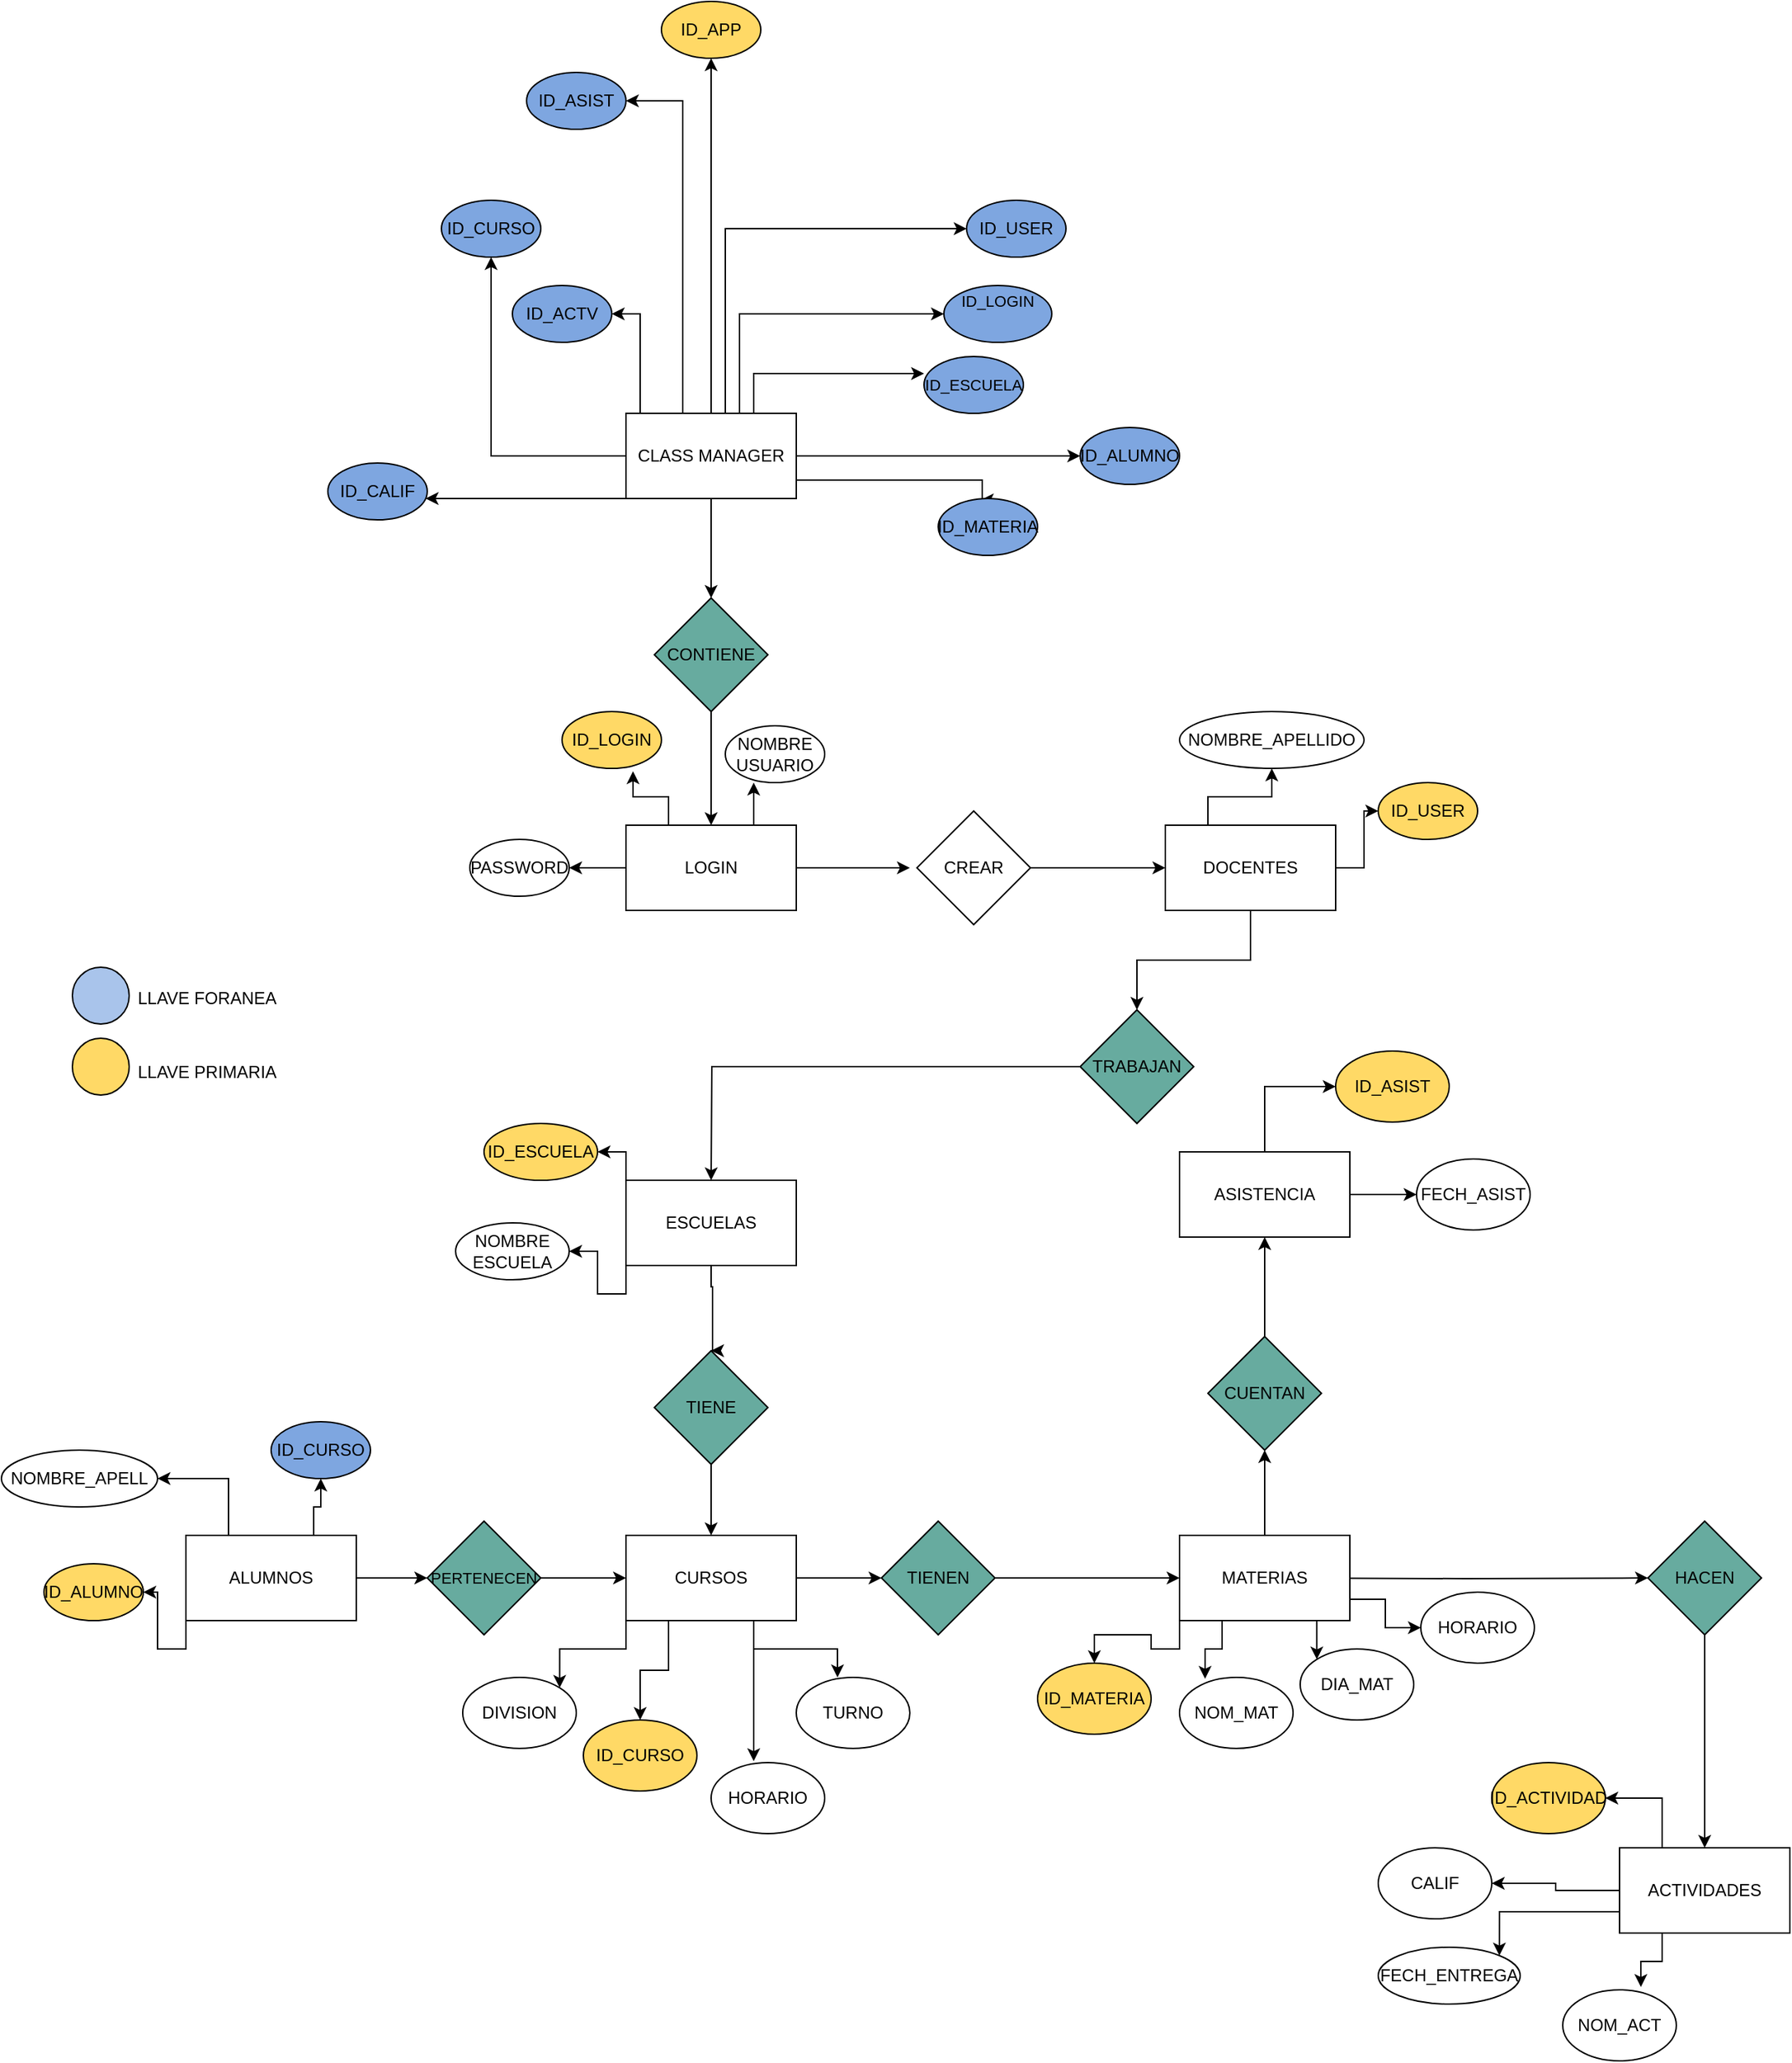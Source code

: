 <mxfile version="21.3.6" type="device" pages="2">
  <diagram id="C5RBs43oDa-KdzZeNtuy" name="Page-1">
    <mxGraphModel dx="2261" dy="704" grid="1" gridSize="10" guides="1" tooltips="1" connect="1" arrows="1" fold="1" page="1" pageScale="1" pageWidth="827" pageHeight="1169" math="0" shadow="0">
      <root>
        <mxCell id="WIyWlLk6GJQsqaUBKTNV-0" />
        <mxCell id="WIyWlLk6GJQsqaUBKTNV-1" parent="WIyWlLk6GJQsqaUBKTNV-0" />
        <mxCell id="y0eH7fsDz-ZYW2-2zwgD-8" style="edgeStyle=orthogonalEdgeStyle;rounded=0;orthogonalLoop=1;jettySize=auto;html=1;exitX=0.5;exitY=0;exitDx=0;exitDy=0;" parent="WIyWlLk6GJQsqaUBKTNV-1" source="y0eH7fsDz-ZYW2-2zwgD-0" target="y0eH7fsDz-ZYW2-2zwgD-5" edge="1">
          <mxGeometry relative="1" as="geometry" />
        </mxCell>
        <mxCell id="y0eH7fsDz-ZYW2-2zwgD-9" style="edgeStyle=orthogonalEdgeStyle;rounded=0;orthogonalLoop=1;jettySize=auto;html=1;exitX=0.75;exitY=0;exitDx=0;exitDy=0;entryX=0;entryY=0.3;entryDx=0;entryDy=0;entryPerimeter=0;" parent="WIyWlLk6GJQsqaUBKTNV-1" source="y0eH7fsDz-ZYW2-2zwgD-0" target="y0eH7fsDz-ZYW2-2zwgD-6" edge="1">
          <mxGeometry relative="1" as="geometry">
            <Array as="points">
              <mxPoint x="280" y="522" />
            </Array>
          </mxGeometry>
        </mxCell>
        <mxCell id="y0eH7fsDz-ZYW2-2zwgD-10" style="edgeStyle=orthogonalEdgeStyle;rounded=0;orthogonalLoop=1;jettySize=auto;html=1;exitX=0.75;exitY=0;exitDx=0;exitDy=0;entryX=0;entryY=0.5;entryDx=0;entryDy=0;" parent="WIyWlLk6GJQsqaUBKTNV-1" source="y0eH7fsDz-ZYW2-2zwgD-0" target="y0eH7fsDz-ZYW2-2zwgD-7" edge="1">
          <mxGeometry relative="1" as="geometry">
            <Array as="points">
              <mxPoint x="270" y="550" />
              <mxPoint x="270" y="480" />
            </Array>
          </mxGeometry>
        </mxCell>
        <mxCell id="y0eH7fsDz-ZYW2-2zwgD-11" style="edgeStyle=orthogonalEdgeStyle;rounded=0;orthogonalLoop=1;jettySize=auto;html=1;exitX=0.75;exitY=0;exitDx=0;exitDy=0;entryX=0;entryY=0.5;entryDx=0;entryDy=0;" parent="WIyWlLk6GJQsqaUBKTNV-1" source="y0eH7fsDz-ZYW2-2zwgD-0" target="y0eH7fsDz-ZYW2-2zwgD-3" edge="1">
          <mxGeometry relative="1" as="geometry">
            <Array as="points">
              <mxPoint x="260" y="550" />
              <mxPoint x="260" y="420" />
            </Array>
          </mxGeometry>
        </mxCell>
        <mxCell id="y0eH7fsDz-ZYW2-2zwgD-13" style="edgeStyle=orthogonalEdgeStyle;rounded=0;orthogonalLoop=1;jettySize=auto;html=1;exitX=0.25;exitY=0;exitDx=0;exitDy=0;entryX=1;entryY=0.5;entryDx=0;entryDy=0;" parent="WIyWlLk6GJQsqaUBKTNV-1" source="y0eH7fsDz-ZYW2-2zwgD-0" target="y0eH7fsDz-ZYW2-2zwgD-2" edge="1">
          <mxGeometry relative="1" as="geometry">
            <Array as="points">
              <mxPoint x="200" y="550" />
              <mxPoint x="200" y="480" />
            </Array>
          </mxGeometry>
        </mxCell>
        <mxCell id="y0eH7fsDz-ZYW2-2zwgD-16" style="edgeStyle=orthogonalEdgeStyle;rounded=0;orthogonalLoop=1;jettySize=auto;html=1;exitX=0;exitY=0.5;exitDx=0;exitDy=0;" parent="WIyWlLk6GJQsqaUBKTNV-1" source="y0eH7fsDz-ZYW2-2zwgD-0" target="y0eH7fsDz-ZYW2-2zwgD-4" edge="1">
          <mxGeometry relative="1" as="geometry" />
        </mxCell>
        <mxCell id="y0eH7fsDz-ZYW2-2zwgD-20" style="edgeStyle=orthogonalEdgeStyle;rounded=0;orthogonalLoop=1;jettySize=auto;html=1;exitX=1;exitY=0.5;exitDx=0;exitDy=0;entryX=0;entryY=0.5;entryDx=0;entryDy=0;" parent="WIyWlLk6GJQsqaUBKTNV-1" source="y0eH7fsDz-ZYW2-2zwgD-0" target="y0eH7fsDz-ZYW2-2zwgD-18" edge="1">
          <mxGeometry relative="1" as="geometry" />
        </mxCell>
        <mxCell id="y0eH7fsDz-ZYW2-2zwgD-23" style="edgeStyle=orthogonalEdgeStyle;rounded=0;orthogonalLoop=1;jettySize=auto;html=1;exitX=0;exitY=0.75;exitDx=0;exitDy=0;" parent="WIyWlLk6GJQsqaUBKTNV-1" source="y0eH7fsDz-ZYW2-2zwgD-0" target="y0eH7fsDz-ZYW2-2zwgD-17" edge="1">
          <mxGeometry relative="1" as="geometry">
            <Array as="points">
              <mxPoint x="190" y="610" />
            </Array>
          </mxGeometry>
        </mxCell>
        <mxCell id="y0eH7fsDz-ZYW2-2zwgD-25" style="edgeStyle=orthogonalEdgeStyle;rounded=0;orthogonalLoop=1;jettySize=auto;html=1;exitX=1;exitY=0.75;exitDx=0;exitDy=0;entryX=0;entryY=0.5;entryDx=0;entryDy=0;" parent="WIyWlLk6GJQsqaUBKTNV-1" edge="1">
          <mxGeometry relative="1" as="geometry">
            <mxPoint x="310" y="596" as="sourcePoint" />
            <mxPoint x="440" y="611" as="targetPoint" />
            <Array as="points">
              <mxPoint x="310" y="597" />
              <mxPoint x="441" y="597" />
            </Array>
          </mxGeometry>
        </mxCell>
        <mxCell id="y0eH7fsDz-ZYW2-2zwgD-27" style="edgeStyle=orthogonalEdgeStyle;rounded=0;orthogonalLoop=1;jettySize=auto;html=1;exitX=0.25;exitY=0;exitDx=0;exitDy=0;entryX=1;entryY=0.5;entryDx=0;entryDy=0;" parent="WIyWlLk6GJQsqaUBKTNV-1" source="y0eH7fsDz-ZYW2-2zwgD-0" target="y0eH7fsDz-ZYW2-2zwgD-1" edge="1">
          <mxGeometry relative="1" as="geometry">
            <Array as="points">
              <mxPoint x="230" y="550" />
              <mxPoint x="230" y="330" />
            </Array>
          </mxGeometry>
        </mxCell>
        <mxCell id="y0eH7fsDz-ZYW2-2zwgD-29" style="edgeStyle=orthogonalEdgeStyle;rounded=0;orthogonalLoop=1;jettySize=auto;html=1;" parent="WIyWlLk6GJQsqaUBKTNV-1" source="y0eH7fsDz-ZYW2-2zwgD-0" target="y0eH7fsDz-ZYW2-2zwgD-28" edge="1">
          <mxGeometry relative="1" as="geometry" />
        </mxCell>
        <mxCell id="y0eH7fsDz-ZYW2-2zwgD-0" value="CLASS MANAGER" style="rounded=0;whiteSpace=wrap;html=1;" parent="WIyWlLk6GJQsqaUBKTNV-1" vertex="1">
          <mxGeometry x="190" y="550" width="120" height="60" as="geometry" />
        </mxCell>
        <mxCell id="y0eH7fsDz-ZYW2-2zwgD-1" value="ID_ASIST" style="ellipse;whiteSpace=wrap;html=1;fillColor=#7EA6E0;" parent="WIyWlLk6GJQsqaUBKTNV-1" vertex="1">
          <mxGeometry x="120" y="310" width="70" height="40" as="geometry" />
        </mxCell>
        <mxCell id="y0eH7fsDz-ZYW2-2zwgD-2" value="ID_ACTV" style="ellipse;whiteSpace=wrap;html=1;fillColor=#7EA6E0;" parent="WIyWlLk6GJQsqaUBKTNV-1" vertex="1">
          <mxGeometry x="110" y="460" width="70" height="40" as="geometry" />
        </mxCell>
        <mxCell id="y0eH7fsDz-ZYW2-2zwgD-3" value="ID_USER" style="ellipse;whiteSpace=wrap;html=1;fillColor=#7EA6E0;" parent="WIyWlLk6GJQsqaUBKTNV-1" vertex="1">
          <mxGeometry x="430" y="400" width="70" height="40" as="geometry" />
        </mxCell>
        <mxCell id="y0eH7fsDz-ZYW2-2zwgD-4" value="ID_CURSO" style="ellipse;whiteSpace=wrap;html=1;fillColor=#7EA6E0;" parent="WIyWlLk6GJQsqaUBKTNV-1" vertex="1">
          <mxGeometry x="60" y="400" width="70" height="40" as="geometry" />
        </mxCell>
        <mxCell id="y0eH7fsDz-ZYW2-2zwgD-5" value="ID_APP" style="ellipse;whiteSpace=wrap;html=1;fillColor=#FFD966;" parent="WIyWlLk6GJQsqaUBKTNV-1" vertex="1">
          <mxGeometry x="215" y="260" width="70" height="40" as="geometry" />
        </mxCell>
        <mxCell id="y0eH7fsDz-ZYW2-2zwgD-6" value="&lt;font style=&quot;font-size: 11px;&quot;&gt;ID_ESCUELA&lt;/font&gt;" style="ellipse;whiteSpace=wrap;html=1;fillColor=#7EA6E0;" parent="WIyWlLk6GJQsqaUBKTNV-1" vertex="1">
          <mxGeometry x="400" y="510" width="70" height="40" as="geometry" />
        </mxCell>
        <mxCell id="y0eH7fsDz-ZYW2-2zwgD-7" value="&lt;div&gt;&lt;font style=&quot;font-size: 11px;&quot;&gt;ID_LOGIN&lt;/font&gt;&lt;/div&gt;&lt;div&gt;&lt;font size=&quot;3&quot;&gt;&lt;br&gt;&lt;/font&gt;&lt;/div&gt;" style="ellipse;whiteSpace=wrap;html=1;fillColor=#7EA6E0;" parent="WIyWlLk6GJQsqaUBKTNV-1" vertex="1">
          <mxGeometry x="414" y="460" width="76" height="40" as="geometry" />
        </mxCell>
        <mxCell id="y0eH7fsDz-ZYW2-2zwgD-17" value="ID_CALIF" style="ellipse;whiteSpace=wrap;html=1;fillColor=#7EA6E0;" parent="WIyWlLk6GJQsqaUBKTNV-1" vertex="1">
          <mxGeometry x="-20" y="585" width="70" height="40" as="geometry" />
        </mxCell>
        <mxCell id="y0eH7fsDz-ZYW2-2zwgD-18" value="ID_ALUMNO" style="ellipse;whiteSpace=wrap;html=1;fillColor=#7EA6E0;" parent="WIyWlLk6GJQsqaUBKTNV-1" vertex="1">
          <mxGeometry x="510" y="560" width="70" height="40" as="geometry" />
        </mxCell>
        <mxCell id="y0eH7fsDz-ZYW2-2zwgD-19" value="ID_MATERIA" style="ellipse;whiteSpace=wrap;html=1;fillColor=#7EA6E0;" parent="WIyWlLk6GJQsqaUBKTNV-1" vertex="1">
          <mxGeometry x="410" y="610" width="70" height="40" as="geometry" />
        </mxCell>
        <mxCell id="y0eH7fsDz-ZYW2-2zwgD-30" style="edgeStyle=orthogonalEdgeStyle;rounded=0;orthogonalLoop=1;jettySize=auto;html=1;" parent="WIyWlLk6GJQsqaUBKTNV-1" source="y0eH7fsDz-ZYW2-2zwgD-28" edge="1">
          <mxGeometry relative="1" as="geometry">
            <mxPoint x="250" y="840" as="targetPoint" />
          </mxGeometry>
        </mxCell>
        <mxCell id="y0eH7fsDz-ZYW2-2zwgD-28" value="CONTIENE" style="rhombus;whiteSpace=wrap;html=1;fillColor=#67AB9F;" parent="WIyWlLk6GJQsqaUBKTNV-1" vertex="1">
          <mxGeometry x="210" y="680" width="80" height="80" as="geometry" />
        </mxCell>
        <mxCell id="y0eH7fsDz-ZYW2-2zwgD-35" style="edgeStyle=orthogonalEdgeStyle;rounded=0;orthogonalLoop=1;jettySize=auto;html=1;exitX=0;exitY=0.5;exitDx=0;exitDy=0;entryX=1;entryY=0.5;entryDx=0;entryDy=0;" parent="WIyWlLk6GJQsqaUBKTNV-1" source="y0eH7fsDz-ZYW2-2zwgD-31" target="y0eH7fsDz-ZYW2-2zwgD-32" edge="1">
          <mxGeometry relative="1" as="geometry" />
        </mxCell>
        <mxCell id="y0eH7fsDz-ZYW2-2zwgD-37" style="edgeStyle=orthogonalEdgeStyle;rounded=0;orthogonalLoop=1;jettySize=auto;html=1;exitX=0.25;exitY=0;exitDx=0;exitDy=0;entryX=0.714;entryY=1.05;entryDx=0;entryDy=0;entryPerimeter=0;" parent="WIyWlLk6GJQsqaUBKTNV-1" source="y0eH7fsDz-ZYW2-2zwgD-31" target="y0eH7fsDz-ZYW2-2zwgD-33" edge="1">
          <mxGeometry relative="1" as="geometry" />
        </mxCell>
        <mxCell id="y0eH7fsDz-ZYW2-2zwgD-39" style="edgeStyle=orthogonalEdgeStyle;rounded=0;orthogonalLoop=1;jettySize=auto;html=1;exitX=0.75;exitY=0;exitDx=0;exitDy=0;" parent="WIyWlLk6GJQsqaUBKTNV-1" source="y0eH7fsDz-ZYW2-2zwgD-31" edge="1">
          <mxGeometry relative="1" as="geometry">
            <mxPoint x="280" y="810" as="targetPoint" />
          </mxGeometry>
        </mxCell>
        <mxCell id="L2eI6ngjhROVxC0Nq5Qi-0" style="edgeStyle=orthogonalEdgeStyle;rounded=0;orthogonalLoop=1;jettySize=auto;html=1;" parent="WIyWlLk6GJQsqaUBKTNV-1" source="y0eH7fsDz-ZYW2-2zwgD-31" edge="1">
          <mxGeometry relative="1" as="geometry">
            <mxPoint x="390" y="870" as="targetPoint" />
          </mxGeometry>
        </mxCell>
        <mxCell id="y0eH7fsDz-ZYW2-2zwgD-31" value="LOGIN" style="rounded=0;whiteSpace=wrap;html=1;" parent="WIyWlLk6GJQsqaUBKTNV-1" vertex="1">
          <mxGeometry x="190" y="840" width="120" height="60" as="geometry" />
        </mxCell>
        <mxCell id="y0eH7fsDz-ZYW2-2zwgD-32" value="PASSWORD" style="ellipse;whiteSpace=wrap;html=1;" parent="WIyWlLk6GJQsqaUBKTNV-1" vertex="1">
          <mxGeometry x="80" y="850" width="70" height="40" as="geometry" />
        </mxCell>
        <mxCell id="y0eH7fsDz-ZYW2-2zwgD-33" value="ID_LOGIN" style="ellipse;whiteSpace=wrap;html=1;fillColor=#FFD966;" parent="WIyWlLk6GJQsqaUBKTNV-1" vertex="1">
          <mxGeometry x="145" y="760" width="70" height="40" as="geometry" />
        </mxCell>
        <mxCell id="y0eH7fsDz-ZYW2-2zwgD-34" value="NOMBRE USUARIO" style="ellipse;whiteSpace=wrap;html=1;" parent="WIyWlLk6GJQsqaUBKTNV-1" vertex="1">
          <mxGeometry x="260" y="770" width="70" height="40" as="geometry" />
        </mxCell>
        <mxCell id="y0eH7fsDz-ZYW2-2zwgD-42" style="edgeStyle=orthogonalEdgeStyle;rounded=0;orthogonalLoop=1;jettySize=auto;html=1;" parent="WIyWlLk6GJQsqaUBKTNV-1" source="y0eH7fsDz-ZYW2-2zwgD-41" edge="1">
          <mxGeometry relative="1" as="geometry">
            <mxPoint x="250" y="1090" as="targetPoint" />
          </mxGeometry>
        </mxCell>
        <mxCell id="y0eH7fsDz-ZYW2-2zwgD-41" value="TRABAJAN" style="rhombus;whiteSpace=wrap;html=1;fillColor=#67AB9F;" parent="WIyWlLk6GJQsqaUBKTNV-1" vertex="1">
          <mxGeometry x="510" y="970" width="80" height="80" as="geometry" />
        </mxCell>
        <mxCell id="y0eH7fsDz-ZYW2-2zwgD-44" style="edgeStyle=orthogonalEdgeStyle;rounded=0;orthogonalLoop=1;jettySize=auto;html=1;" parent="WIyWlLk6GJQsqaUBKTNV-1" source="y0eH7fsDz-ZYW2-2zwgD-43" edge="1">
          <mxGeometry relative="1" as="geometry">
            <mxPoint x="250" y="1210" as="targetPoint" />
            <Array as="points">
              <mxPoint x="250" y="1165" />
              <mxPoint x="251" y="1165" />
            </Array>
          </mxGeometry>
        </mxCell>
        <mxCell id="L2eI6ngjhROVxC0Nq5Qi-16" style="edgeStyle=orthogonalEdgeStyle;rounded=0;orthogonalLoop=1;jettySize=auto;html=1;exitX=0;exitY=0;exitDx=0;exitDy=0;" parent="WIyWlLk6GJQsqaUBKTNV-1" source="y0eH7fsDz-ZYW2-2zwgD-43" target="L2eI6ngjhROVxC0Nq5Qi-13" edge="1">
          <mxGeometry relative="1" as="geometry" />
        </mxCell>
        <mxCell id="L2eI6ngjhROVxC0Nq5Qi-17" style="edgeStyle=orthogonalEdgeStyle;rounded=0;orthogonalLoop=1;jettySize=auto;html=1;exitX=0;exitY=1;exitDx=0;exitDy=0;" parent="WIyWlLk6GJQsqaUBKTNV-1" source="y0eH7fsDz-ZYW2-2zwgD-43" target="L2eI6ngjhROVxC0Nq5Qi-12" edge="1">
          <mxGeometry relative="1" as="geometry" />
        </mxCell>
        <mxCell id="y0eH7fsDz-ZYW2-2zwgD-43" value="ESCUELAS" style="rounded=0;whiteSpace=wrap;html=1;" parent="WIyWlLk6GJQsqaUBKTNV-1" vertex="1">
          <mxGeometry x="190" y="1090" width="120" height="60" as="geometry" />
        </mxCell>
        <mxCell id="y0eH7fsDz-ZYW2-2zwgD-47" style="edgeStyle=orthogonalEdgeStyle;rounded=0;orthogonalLoop=1;jettySize=auto;html=1;" parent="WIyWlLk6GJQsqaUBKTNV-1" source="y0eH7fsDz-ZYW2-2zwgD-45" edge="1">
          <mxGeometry relative="1" as="geometry">
            <mxPoint x="250" y="1340" as="targetPoint" />
          </mxGeometry>
        </mxCell>
        <mxCell id="y0eH7fsDz-ZYW2-2zwgD-45" value="TIENE" style="rhombus;whiteSpace=wrap;html=1;fillColor=#67AB9F;" parent="WIyWlLk6GJQsqaUBKTNV-1" vertex="1">
          <mxGeometry x="210" y="1210" width="80" height="80" as="geometry" />
        </mxCell>
        <mxCell id="y0eH7fsDz-ZYW2-2zwgD-54" style="edgeStyle=orthogonalEdgeStyle;rounded=0;orthogonalLoop=1;jettySize=auto;html=1;" parent="WIyWlLk6GJQsqaUBKTNV-1" source="y0eH7fsDz-ZYW2-2zwgD-48" edge="1">
          <mxGeometry relative="1" as="geometry">
            <mxPoint x="370" y="1370" as="targetPoint" />
          </mxGeometry>
        </mxCell>
        <mxCell id="nPx2bk-qNklHIH1KgMNL-8" style="edgeStyle=orthogonalEdgeStyle;rounded=0;orthogonalLoop=1;jettySize=auto;html=1;exitX=0.25;exitY=1;exitDx=0;exitDy=0;entryX=0.5;entryY=0;entryDx=0;entryDy=0;" edge="1" parent="WIyWlLk6GJQsqaUBKTNV-1" source="y0eH7fsDz-ZYW2-2zwgD-48" target="nPx2bk-qNklHIH1KgMNL-7">
          <mxGeometry relative="1" as="geometry" />
        </mxCell>
        <mxCell id="nPx2bk-qNklHIH1KgMNL-9" style="edgeStyle=orthogonalEdgeStyle;rounded=0;orthogonalLoop=1;jettySize=auto;html=1;exitX=0;exitY=1;exitDx=0;exitDy=0;entryX=1;entryY=0;entryDx=0;entryDy=0;" edge="1" parent="WIyWlLk6GJQsqaUBKTNV-1" source="y0eH7fsDz-ZYW2-2zwgD-48" target="nPx2bk-qNklHIH1KgMNL-5">
          <mxGeometry relative="1" as="geometry" />
        </mxCell>
        <mxCell id="nPx2bk-qNklHIH1KgMNL-10" style="edgeStyle=orthogonalEdgeStyle;rounded=0;orthogonalLoop=1;jettySize=auto;html=1;exitX=0.75;exitY=1;exitDx=0;exitDy=0;entryX=0.363;entryY=0;entryDx=0;entryDy=0;entryPerimeter=0;" edge="1" parent="WIyWlLk6GJQsqaUBKTNV-1" source="y0eH7fsDz-ZYW2-2zwgD-48" target="nPx2bk-qNklHIH1KgMNL-6">
          <mxGeometry relative="1" as="geometry" />
        </mxCell>
        <mxCell id="nPx2bk-qNklHIH1KgMNL-11" style="edgeStyle=orthogonalEdgeStyle;rounded=0;orthogonalLoop=1;jettySize=auto;html=1;exitX=0.75;exitY=1;exitDx=0;exitDy=0;entryX=0.375;entryY=-0.02;entryDx=0;entryDy=0;entryPerimeter=0;" edge="1" parent="WIyWlLk6GJQsqaUBKTNV-1" source="y0eH7fsDz-ZYW2-2zwgD-48" target="nPx2bk-qNklHIH1KgMNL-3">
          <mxGeometry relative="1" as="geometry" />
        </mxCell>
        <mxCell id="y0eH7fsDz-ZYW2-2zwgD-48" value="CURSOS " style="rounded=0;whiteSpace=wrap;html=1;" parent="WIyWlLk6GJQsqaUBKTNV-1" vertex="1">
          <mxGeometry x="190" y="1340" width="120" height="60" as="geometry" />
        </mxCell>
        <mxCell id="y0eH7fsDz-ZYW2-2zwgD-52" style="edgeStyle=orthogonalEdgeStyle;rounded=0;orthogonalLoop=1;jettySize=auto;html=1;exitX=1;exitY=0.5;exitDx=0;exitDy=0;entryX=0;entryY=0.5;entryDx=0;entryDy=0;" parent="WIyWlLk6GJQsqaUBKTNV-1" source="y0eH7fsDz-ZYW2-2zwgD-50" target="y0eH7fsDz-ZYW2-2zwgD-51" edge="1">
          <mxGeometry relative="1" as="geometry" />
        </mxCell>
        <mxCell id="L2eI6ngjhROVxC0Nq5Qi-25" style="edgeStyle=orthogonalEdgeStyle;rounded=0;orthogonalLoop=1;jettySize=auto;html=1;exitX=0;exitY=1;exitDx=0;exitDy=0;" parent="WIyWlLk6GJQsqaUBKTNV-1" source="y0eH7fsDz-ZYW2-2zwgD-50" target="L2eI6ngjhROVxC0Nq5Qi-18" edge="1">
          <mxGeometry relative="1" as="geometry" />
        </mxCell>
        <mxCell id="L2eI6ngjhROVxC0Nq5Qi-26" style="edgeStyle=orthogonalEdgeStyle;rounded=0;orthogonalLoop=1;jettySize=auto;html=1;exitX=0.25;exitY=0;exitDx=0;exitDy=0;entryX=1;entryY=0.5;entryDx=0;entryDy=0;" parent="WIyWlLk6GJQsqaUBKTNV-1" source="y0eH7fsDz-ZYW2-2zwgD-50" target="L2eI6ngjhROVxC0Nq5Qi-20" edge="1">
          <mxGeometry relative="1" as="geometry" />
        </mxCell>
        <mxCell id="L2eI6ngjhROVxC0Nq5Qi-28" style="edgeStyle=orthogonalEdgeStyle;rounded=0;orthogonalLoop=1;jettySize=auto;html=1;exitX=0.75;exitY=0;exitDx=0;exitDy=0;entryX=0.5;entryY=1;entryDx=0;entryDy=0;" parent="WIyWlLk6GJQsqaUBKTNV-1" source="y0eH7fsDz-ZYW2-2zwgD-50" target="L2eI6ngjhROVxC0Nq5Qi-19" edge="1">
          <mxGeometry relative="1" as="geometry" />
        </mxCell>
        <mxCell id="y0eH7fsDz-ZYW2-2zwgD-50" value="ALUMNOS " style="rounded=0;whiteSpace=wrap;html=1;" parent="WIyWlLk6GJQsqaUBKTNV-1" vertex="1">
          <mxGeometry x="-120" y="1340" width="120" height="60" as="geometry" />
        </mxCell>
        <mxCell id="y0eH7fsDz-ZYW2-2zwgD-53" style="edgeStyle=orthogonalEdgeStyle;rounded=0;orthogonalLoop=1;jettySize=auto;html=1;exitX=1;exitY=0.5;exitDx=0;exitDy=0;entryX=0;entryY=0.5;entryDx=0;entryDy=0;" parent="WIyWlLk6GJQsqaUBKTNV-1" source="y0eH7fsDz-ZYW2-2zwgD-51" target="y0eH7fsDz-ZYW2-2zwgD-48" edge="1">
          <mxGeometry relative="1" as="geometry" />
        </mxCell>
        <mxCell id="y0eH7fsDz-ZYW2-2zwgD-51" value="&lt;font style=&quot;font-size: 11px;&quot;&gt;PERTENECEN&lt;/font&gt;" style="rhombus;whiteSpace=wrap;html=1;fillColor=#67AB9F;" parent="WIyWlLk6GJQsqaUBKTNV-1" vertex="1">
          <mxGeometry x="50" y="1330" width="80" height="80" as="geometry" />
        </mxCell>
        <mxCell id="y0eH7fsDz-ZYW2-2zwgD-57" style="edgeStyle=orthogonalEdgeStyle;rounded=0;orthogonalLoop=1;jettySize=auto;html=1;" parent="WIyWlLk6GJQsqaUBKTNV-1" source="y0eH7fsDz-ZYW2-2zwgD-55" target="y0eH7fsDz-ZYW2-2zwgD-56" edge="1">
          <mxGeometry relative="1" as="geometry" />
        </mxCell>
        <mxCell id="y0eH7fsDz-ZYW2-2zwgD-55" value="TIENEN " style="rhombus;whiteSpace=wrap;html=1;fillColor=#67AB9F;" parent="WIyWlLk6GJQsqaUBKTNV-1" vertex="1">
          <mxGeometry x="370" y="1330" width="80" height="80" as="geometry" />
        </mxCell>
        <mxCell id="y0eH7fsDz-ZYW2-2zwgD-60" style="edgeStyle=orthogonalEdgeStyle;rounded=0;orthogonalLoop=1;jettySize=auto;html=1;exitX=0.5;exitY=0;exitDx=0;exitDy=0;" parent="WIyWlLk6GJQsqaUBKTNV-1" source="y0eH7fsDz-ZYW2-2zwgD-56" target="y0eH7fsDz-ZYW2-2zwgD-58" edge="1">
          <mxGeometry relative="1" as="geometry" />
        </mxCell>
        <mxCell id="y0eH7fsDz-ZYW2-2zwgD-62" style="edgeStyle=orthogonalEdgeStyle;rounded=0;orthogonalLoop=1;jettySize=auto;html=1;exitX=1;exitY=0.5;exitDx=0;exitDy=0;entryX=0;entryY=0.5;entryDx=0;entryDy=0;" parent="WIyWlLk6GJQsqaUBKTNV-1" edge="1" target="y0eH7fsDz-ZYW2-2zwgD-63">
          <mxGeometry relative="1" as="geometry">
            <mxPoint x="712" y="1370" as="targetPoint" />
            <mxPoint x="652" y="1370" as="sourcePoint" />
          </mxGeometry>
        </mxCell>
        <mxCell id="nPx2bk-qNklHIH1KgMNL-16" style="edgeStyle=orthogonalEdgeStyle;rounded=0;orthogonalLoop=1;jettySize=auto;html=1;exitX=0;exitY=1;exitDx=0;exitDy=0;entryX=0.5;entryY=0;entryDx=0;entryDy=0;" edge="1" parent="WIyWlLk6GJQsqaUBKTNV-1" source="y0eH7fsDz-ZYW2-2zwgD-56" target="nPx2bk-qNklHIH1KgMNL-13">
          <mxGeometry relative="1" as="geometry" />
        </mxCell>
        <mxCell id="nPx2bk-qNklHIH1KgMNL-17" style="edgeStyle=orthogonalEdgeStyle;rounded=0;orthogonalLoop=1;jettySize=auto;html=1;exitX=0.25;exitY=1;exitDx=0;exitDy=0;entryX=0.225;entryY=0.02;entryDx=0;entryDy=0;entryPerimeter=0;" edge="1" parent="WIyWlLk6GJQsqaUBKTNV-1" source="y0eH7fsDz-ZYW2-2zwgD-56" target="nPx2bk-qNklHIH1KgMNL-14">
          <mxGeometry relative="1" as="geometry" />
        </mxCell>
        <mxCell id="nPx2bk-qNklHIH1KgMNL-20" style="edgeStyle=orthogonalEdgeStyle;rounded=0;orthogonalLoop=1;jettySize=auto;html=1;exitX=1;exitY=0.75;exitDx=0;exitDy=0;" edge="1" parent="WIyWlLk6GJQsqaUBKTNV-1" source="y0eH7fsDz-ZYW2-2zwgD-56" target="nPx2bk-qNklHIH1KgMNL-12">
          <mxGeometry relative="1" as="geometry" />
        </mxCell>
        <mxCell id="nPx2bk-qNklHIH1KgMNL-21" style="edgeStyle=orthogonalEdgeStyle;rounded=0;orthogonalLoop=1;jettySize=auto;html=1;exitX=0.75;exitY=1;exitDx=0;exitDy=0;entryX=0;entryY=0;entryDx=0;entryDy=0;" edge="1" parent="WIyWlLk6GJQsqaUBKTNV-1" source="y0eH7fsDz-ZYW2-2zwgD-56" target="nPx2bk-qNklHIH1KgMNL-15">
          <mxGeometry relative="1" as="geometry" />
        </mxCell>
        <mxCell id="y0eH7fsDz-ZYW2-2zwgD-56" value="&lt;div&gt;MATERIAS&lt;/div&gt;" style="rounded=0;whiteSpace=wrap;html=1;" parent="WIyWlLk6GJQsqaUBKTNV-1" vertex="1">
          <mxGeometry x="580" y="1340" width="120" height="60" as="geometry" />
        </mxCell>
        <mxCell id="y0eH7fsDz-ZYW2-2zwgD-61" style="edgeStyle=orthogonalEdgeStyle;rounded=0;orthogonalLoop=1;jettySize=auto;html=1;exitX=0.5;exitY=0;exitDx=0;exitDy=0;" parent="WIyWlLk6GJQsqaUBKTNV-1" source="y0eH7fsDz-ZYW2-2zwgD-58" target="y0eH7fsDz-ZYW2-2zwgD-59" edge="1">
          <mxGeometry relative="1" as="geometry" />
        </mxCell>
        <mxCell id="y0eH7fsDz-ZYW2-2zwgD-58" value="CUENTAN" style="rhombus;whiteSpace=wrap;html=1;fillColor=#67AB9F;" parent="WIyWlLk6GJQsqaUBKTNV-1" vertex="1">
          <mxGeometry x="600" y="1200" width="80" height="80" as="geometry" />
        </mxCell>
        <mxCell id="nPx2bk-qNklHIH1KgMNL-35" style="edgeStyle=orthogonalEdgeStyle;rounded=0;orthogonalLoop=1;jettySize=auto;html=1;exitX=1;exitY=0.5;exitDx=0;exitDy=0;entryX=0;entryY=0.5;entryDx=0;entryDy=0;" edge="1" parent="WIyWlLk6GJQsqaUBKTNV-1" source="y0eH7fsDz-ZYW2-2zwgD-59" target="nPx2bk-qNklHIH1KgMNL-33">
          <mxGeometry relative="1" as="geometry" />
        </mxCell>
        <mxCell id="nPx2bk-qNklHIH1KgMNL-36" style="edgeStyle=orthogonalEdgeStyle;rounded=0;orthogonalLoop=1;jettySize=auto;html=1;exitX=0.5;exitY=0;exitDx=0;exitDy=0;entryX=0;entryY=0.5;entryDx=0;entryDy=0;" edge="1" parent="WIyWlLk6GJQsqaUBKTNV-1" source="y0eH7fsDz-ZYW2-2zwgD-59" target="nPx2bk-qNklHIH1KgMNL-32">
          <mxGeometry relative="1" as="geometry" />
        </mxCell>
        <mxCell id="y0eH7fsDz-ZYW2-2zwgD-59" value="ASISTENCIA " style="rounded=0;whiteSpace=wrap;html=1;" parent="WIyWlLk6GJQsqaUBKTNV-1" vertex="1">
          <mxGeometry x="580" y="1070" width="120" height="60" as="geometry" />
        </mxCell>
        <mxCell id="nPx2bk-qNklHIH1KgMNL-19" style="edgeStyle=orthogonalEdgeStyle;rounded=0;orthogonalLoop=1;jettySize=auto;html=1;entryX=0.5;entryY=0;entryDx=0;entryDy=0;" edge="1" parent="WIyWlLk6GJQsqaUBKTNV-1" source="y0eH7fsDz-ZYW2-2zwgD-63" target="y0eH7fsDz-ZYW2-2zwgD-65">
          <mxGeometry relative="1" as="geometry" />
        </mxCell>
        <mxCell id="y0eH7fsDz-ZYW2-2zwgD-63" value="HACEN " style="rhombus;whiteSpace=wrap;html=1;fillColor=#67AB9F;" parent="WIyWlLk6GJQsqaUBKTNV-1" vertex="1">
          <mxGeometry x="910" y="1330" width="80" height="80" as="geometry" />
        </mxCell>
        <mxCell id="nPx2bk-qNklHIH1KgMNL-28" style="edgeStyle=orthogonalEdgeStyle;rounded=0;orthogonalLoop=1;jettySize=auto;html=1;exitX=0;exitY=0.5;exitDx=0;exitDy=0;entryX=1;entryY=0.5;entryDx=0;entryDy=0;" edge="1" parent="WIyWlLk6GJQsqaUBKTNV-1" source="y0eH7fsDz-ZYW2-2zwgD-65" target="nPx2bk-qNklHIH1KgMNL-25">
          <mxGeometry relative="1" as="geometry" />
        </mxCell>
        <mxCell id="nPx2bk-qNklHIH1KgMNL-29" style="edgeStyle=orthogonalEdgeStyle;rounded=0;orthogonalLoop=1;jettySize=auto;html=1;exitX=0;exitY=0.75;exitDx=0;exitDy=0;entryX=1;entryY=0;entryDx=0;entryDy=0;" edge="1" parent="WIyWlLk6GJQsqaUBKTNV-1" source="y0eH7fsDz-ZYW2-2zwgD-65" target="nPx2bk-qNklHIH1KgMNL-24">
          <mxGeometry relative="1" as="geometry" />
        </mxCell>
        <mxCell id="nPx2bk-qNklHIH1KgMNL-30" style="edgeStyle=orthogonalEdgeStyle;rounded=0;orthogonalLoop=1;jettySize=auto;html=1;exitX=0.25;exitY=1;exitDx=0;exitDy=0;entryX=0.688;entryY=-0.04;entryDx=0;entryDy=0;entryPerimeter=0;" edge="1" parent="WIyWlLk6GJQsqaUBKTNV-1" source="y0eH7fsDz-ZYW2-2zwgD-65" target="nPx2bk-qNklHIH1KgMNL-26">
          <mxGeometry relative="1" as="geometry" />
        </mxCell>
        <mxCell id="nPx2bk-qNklHIH1KgMNL-31" style="edgeStyle=orthogonalEdgeStyle;rounded=0;orthogonalLoop=1;jettySize=auto;html=1;exitX=0.25;exitY=0;exitDx=0;exitDy=0;entryX=1;entryY=0.5;entryDx=0;entryDy=0;" edge="1" parent="WIyWlLk6GJQsqaUBKTNV-1" source="y0eH7fsDz-ZYW2-2zwgD-65" target="nPx2bk-qNklHIH1KgMNL-23">
          <mxGeometry relative="1" as="geometry" />
        </mxCell>
        <mxCell id="y0eH7fsDz-ZYW2-2zwgD-65" value="ACTIVIDADES" style="rounded=0;whiteSpace=wrap;html=1;" parent="WIyWlLk6GJQsqaUBKTNV-1" vertex="1">
          <mxGeometry x="890" y="1560" width="120" height="60" as="geometry" />
        </mxCell>
        <mxCell id="L2eI6ngjhROVxC0Nq5Qi-2" style="edgeStyle=orthogonalEdgeStyle;rounded=0;orthogonalLoop=1;jettySize=auto;html=1;" parent="WIyWlLk6GJQsqaUBKTNV-1" source="L2eI6ngjhROVxC0Nq5Qi-1" edge="1">
          <mxGeometry relative="1" as="geometry">
            <mxPoint x="570" y="870" as="targetPoint" />
          </mxGeometry>
        </mxCell>
        <mxCell id="L2eI6ngjhROVxC0Nq5Qi-1" value="CREAR" style="rhombus;whiteSpace=wrap;html=1;" parent="WIyWlLk6GJQsqaUBKTNV-1" vertex="1">
          <mxGeometry x="395" y="830" width="80" height="80" as="geometry" />
        </mxCell>
        <mxCell id="L2eI6ngjhROVxC0Nq5Qi-5" style="edgeStyle=orthogonalEdgeStyle;rounded=0;orthogonalLoop=1;jettySize=auto;html=1;" parent="WIyWlLk6GJQsqaUBKTNV-1" source="L2eI6ngjhROVxC0Nq5Qi-3" target="y0eH7fsDz-ZYW2-2zwgD-41" edge="1">
          <mxGeometry relative="1" as="geometry" />
        </mxCell>
        <mxCell id="L2eI6ngjhROVxC0Nq5Qi-9" style="edgeStyle=orthogonalEdgeStyle;rounded=0;orthogonalLoop=1;jettySize=auto;html=1;exitX=1;exitY=0.5;exitDx=0;exitDy=0;" parent="WIyWlLk6GJQsqaUBKTNV-1" source="L2eI6ngjhROVxC0Nq5Qi-3" target="L2eI6ngjhROVxC0Nq5Qi-6" edge="1">
          <mxGeometry relative="1" as="geometry" />
        </mxCell>
        <mxCell id="L2eI6ngjhROVxC0Nq5Qi-11" style="edgeStyle=orthogonalEdgeStyle;rounded=0;orthogonalLoop=1;jettySize=auto;html=1;exitX=0.25;exitY=0;exitDx=0;exitDy=0;entryX=0.5;entryY=1;entryDx=0;entryDy=0;" parent="WIyWlLk6GJQsqaUBKTNV-1" source="L2eI6ngjhROVxC0Nq5Qi-3" target="L2eI6ngjhROVxC0Nq5Qi-7" edge="1">
          <mxGeometry relative="1" as="geometry" />
        </mxCell>
        <mxCell id="L2eI6ngjhROVxC0Nq5Qi-3" value="DOCENTES" style="rounded=0;whiteSpace=wrap;html=1;" parent="WIyWlLk6GJQsqaUBKTNV-1" vertex="1">
          <mxGeometry x="570" y="840" width="120" height="60" as="geometry" />
        </mxCell>
        <mxCell id="L2eI6ngjhROVxC0Nq5Qi-6" value="ID_USER" style="ellipse;whiteSpace=wrap;html=1;fillColor=#FFD966;" parent="WIyWlLk6GJQsqaUBKTNV-1" vertex="1">
          <mxGeometry x="720" y="810" width="70" height="40" as="geometry" />
        </mxCell>
        <mxCell id="L2eI6ngjhROVxC0Nq5Qi-7" value="NOMBRE_APELLIDO" style="ellipse;whiteSpace=wrap;html=1;" parent="WIyWlLk6GJQsqaUBKTNV-1" vertex="1">
          <mxGeometry x="580" y="760" width="130" height="40" as="geometry" />
        </mxCell>
        <mxCell id="L2eI6ngjhROVxC0Nq5Qi-12" value="&lt;div&gt;NOMBRE&lt;/div&gt;&lt;div&gt;ESCUELA&lt;br&gt;&lt;/div&gt;" style="ellipse;whiteSpace=wrap;html=1;" parent="WIyWlLk6GJQsqaUBKTNV-1" vertex="1">
          <mxGeometry x="70" y="1120" width="80" height="40" as="geometry" />
        </mxCell>
        <mxCell id="L2eI6ngjhROVxC0Nq5Qi-13" value="ID_ESCUELA" style="ellipse;whiteSpace=wrap;html=1;fillColor=#FFD966;" parent="WIyWlLk6GJQsqaUBKTNV-1" vertex="1">
          <mxGeometry x="90" y="1050" width="80" height="40" as="geometry" />
        </mxCell>
        <mxCell id="L2eI6ngjhROVxC0Nq5Qi-18" value="ID_ALUMNO" style="ellipse;whiteSpace=wrap;html=1;fillColor=#FFD966;" parent="WIyWlLk6GJQsqaUBKTNV-1" vertex="1">
          <mxGeometry x="-220" y="1360" width="70" height="40" as="geometry" />
        </mxCell>
        <mxCell id="L2eI6ngjhROVxC0Nq5Qi-19" value="ID_CURSO" style="ellipse;whiteSpace=wrap;html=1;fillColor=#7EA6E0;" parent="WIyWlLk6GJQsqaUBKTNV-1" vertex="1">
          <mxGeometry x="-60" y="1260" width="70" height="40" as="geometry" />
        </mxCell>
        <mxCell id="L2eI6ngjhROVxC0Nq5Qi-20" value="NOMBRE_APELL" style="ellipse;whiteSpace=wrap;html=1;" parent="WIyWlLk6GJQsqaUBKTNV-1" vertex="1">
          <mxGeometry x="-250" y="1280" width="110" height="40" as="geometry" />
        </mxCell>
        <mxCell id="L2eI6ngjhROVxC0Nq5Qi-31" value="" style="ellipse;whiteSpace=wrap;html=1;aspect=fixed;fillColor=#A9C4EB;" parent="WIyWlLk6GJQsqaUBKTNV-1" vertex="1">
          <mxGeometry x="-200" y="940" width="40" height="40" as="geometry" />
        </mxCell>
        <mxCell id="L2eI6ngjhROVxC0Nq5Qi-32" value="" style="ellipse;whiteSpace=wrap;html=1;aspect=fixed;fillColor=#FFD966;" parent="WIyWlLk6GJQsqaUBKTNV-1" vertex="1">
          <mxGeometry x="-200" y="990" width="40" height="40" as="geometry" />
        </mxCell>
        <mxCell id="L2eI6ngjhROVxC0Nq5Qi-33" value="LLAVE FORANEA" style="text;html=1;strokeColor=none;fillColor=none;align=center;verticalAlign=middle;whiteSpace=wrap;rounded=0;" parent="WIyWlLk6GJQsqaUBKTNV-1" vertex="1">
          <mxGeometry x="-160" y="947" width="110" height="30" as="geometry" />
        </mxCell>
        <mxCell id="L2eI6ngjhROVxC0Nq5Qi-34" value="LLAVE PRIMARIA" style="text;html=1;strokeColor=none;fillColor=none;align=center;verticalAlign=middle;whiteSpace=wrap;rounded=0;" parent="WIyWlLk6GJQsqaUBKTNV-1" vertex="1">
          <mxGeometry x="-160" y="999" width="110" height="30" as="geometry" />
        </mxCell>
        <mxCell id="nPx2bk-qNklHIH1KgMNL-3" value="HORARIO" style="ellipse;whiteSpace=wrap;html=1;" vertex="1" parent="WIyWlLk6GJQsqaUBKTNV-1">
          <mxGeometry x="250" y="1500" width="80" height="50" as="geometry" />
        </mxCell>
        <mxCell id="nPx2bk-qNklHIH1KgMNL-5" value="DIVISION " style="ellipse;whiteSpace=wrap;html=1;" vertex="1" parent="WIyWlLk6GJQsqaUBKTNV-1">
          <mxGeometry x="75" y="1440" width="80" height="50" as="geometry" />
        </mxCell>
        <mxCell id="nPx2bk-qNklHIH1KgMNL-6" value="TURNO" style="ellipse;whiteSpace=wrap;html=1;" vertex="1" parent="WIyWlLk6GJQsqaUBKTNV-1">
          <mxGeometry x="310" y="1440" width="80" height="50" as="geometry" />
        </mxCell>
        <mxCell id="nPx2bk-qNklHIH1KgMNL-7" value="ID_CURSO" style="ellipse;whiteSpace=wrap;html=1;fillColor=#FFD966;" vertex="1" parent="WIyWlLk6GJQsqaUBKTNV-1">
          <mxGeometry x="160" y="1470" width="80" height="50" as="geometry" />
        </mxCell>
        <mxCell id="nPx2bk-qNklHIH1KgMNL-12" value="HORARIO" style="ellipse;whiteSpace=wrap;html=1;" vertex="1" parent="WIyWlLk6GJQsqaUBKTNV-1">
          <mxGeometry x="750" y="1380" width="80" height="50" as="geometry" />
        </mxCell>
        <mxCell id="nPx2bk-qNklHIH1KgMNL-13" value="ID_MATERIA" style="ellipse;whiteSpace=wrap;html=1;fillColor=#FFD966;" vertex="1" parent="WIyWlLk6GJQsqaUBKTNV-1">
          <mxGeometry x="480" y="1430" width="80" height="50" as="geometry" />
        </mxCell>
        <mxCell id="nPx2bk-qNklHIH1KgMNL-14" value="NOM_MAT" style="ellipse;whiteSpace=wrap;html=1;" vertex="1" parent="WIyWlLk6GJQsqaUBKTNV-1">
          <mxGeometry x="580" y="1440" width="80" height="50" as="geometry" />
        </mxCell>
        <mxCell id="nPx2bk-qNklHIH1KgMNL-15" value="DIA_MAT" style="ellipse;whiteSpace=wrap;html=1;" vertex="1" parent="WIyWlLk6GJQsqaUBKTNV-1">
          <mxGeometry x="665" y="1420" width="80" height="50" as="geometry" />
        </mxCell>
        <mxCell id="nPx2bk-qNklHIH1KgMNL-23" value="ID_ACTIVIDAD" style="ellipse;whiteSpace=wrap;html=1;fillColor=#FFD966;" vertex="1" parent="WIyWlLk6GJQsqaUBKTNV-1">
          <mxGeometry x="800" y="1500" width="80" height="50" as="geometry" />
        </mxCell>
        <mxCell id="nPx2bk-qNklHIH1KgMNL-24" value="FECH_ENTREGA" style="ellipse;whiteSpace=wrap;html=1;" vertex="1" parent="WIyWlLk6GJQsqaUBKTNV-1">
          <mxGeometry x="720" y="1630" width="100" height="40" as="geometry" />
        </mxCell>
        <mxCell id="nPx2bk-qNklHIH1KgMNL-25" value="CALIF" style="ellipse;whiteSpace=wrap;html=1;" vertex="1" parent="WIyWlLk6GJQsqaUBKTNV-1">
          <mxGeometry x="720" y="1560" width="80" height="50" as="geometry" />
        </mxCell>
        <mxCell id="nPx2bk-qNklHIH1KgMNL-26" value="NOM_ACT" style="ellipse;whiteSpace=wrap;html=1;" vertex="1" parent="WIyWlLk6GJQsqaUBKTNV-1">
          <mxGeometry x="850" y="1660" width="80" height="50" as="geometry" />
        </mxCell>
        <mxCell id="nPx2bk-qNklHIH1KgMNL-32" value="ID_ASIST" style="ellipse;whiteSpace=wrap;html=1;fillColor=#FFD966;" vertex="1" parent="WIyWlLk6GJQsqaUBKTNV-1">
          <mxGeometry x="690" y="999" width="80" height="50" as="geometry" />
        </mxCell>
        <mxCell id="nPx2bk-qNklHIH1KgMNL-33" value="FECH_ASIST" style="ellipse;whiteSpace=wrap;html=1;" vertex="1" parent="WIyWlLk6GJQsqaUBKTNV-1">
          <mxGeometry x="747" y="1075" width="80" height="50" as="geometry" />
        </mxCell>
      </root>
    </mxGraphModel>
  </diagram>
  <diagram id="sv4UxOTONEO7V7UolK48" name="Página-2">
    <mxGraphModel dx="871" dy="434" grid="1" gridSize="10" guides="1" tooltips="1" connect="1" arrows="1" fold="1" page="1" pageScale="1" pageWidth="827" pageHeight="1169" math="0" shadow="0">
      <root>
        <mxCell id="0" />
        <mxCell id="1" parent="0" />
      </root>
    </mxGraphModel>
  </diagram>
</mxfile>
